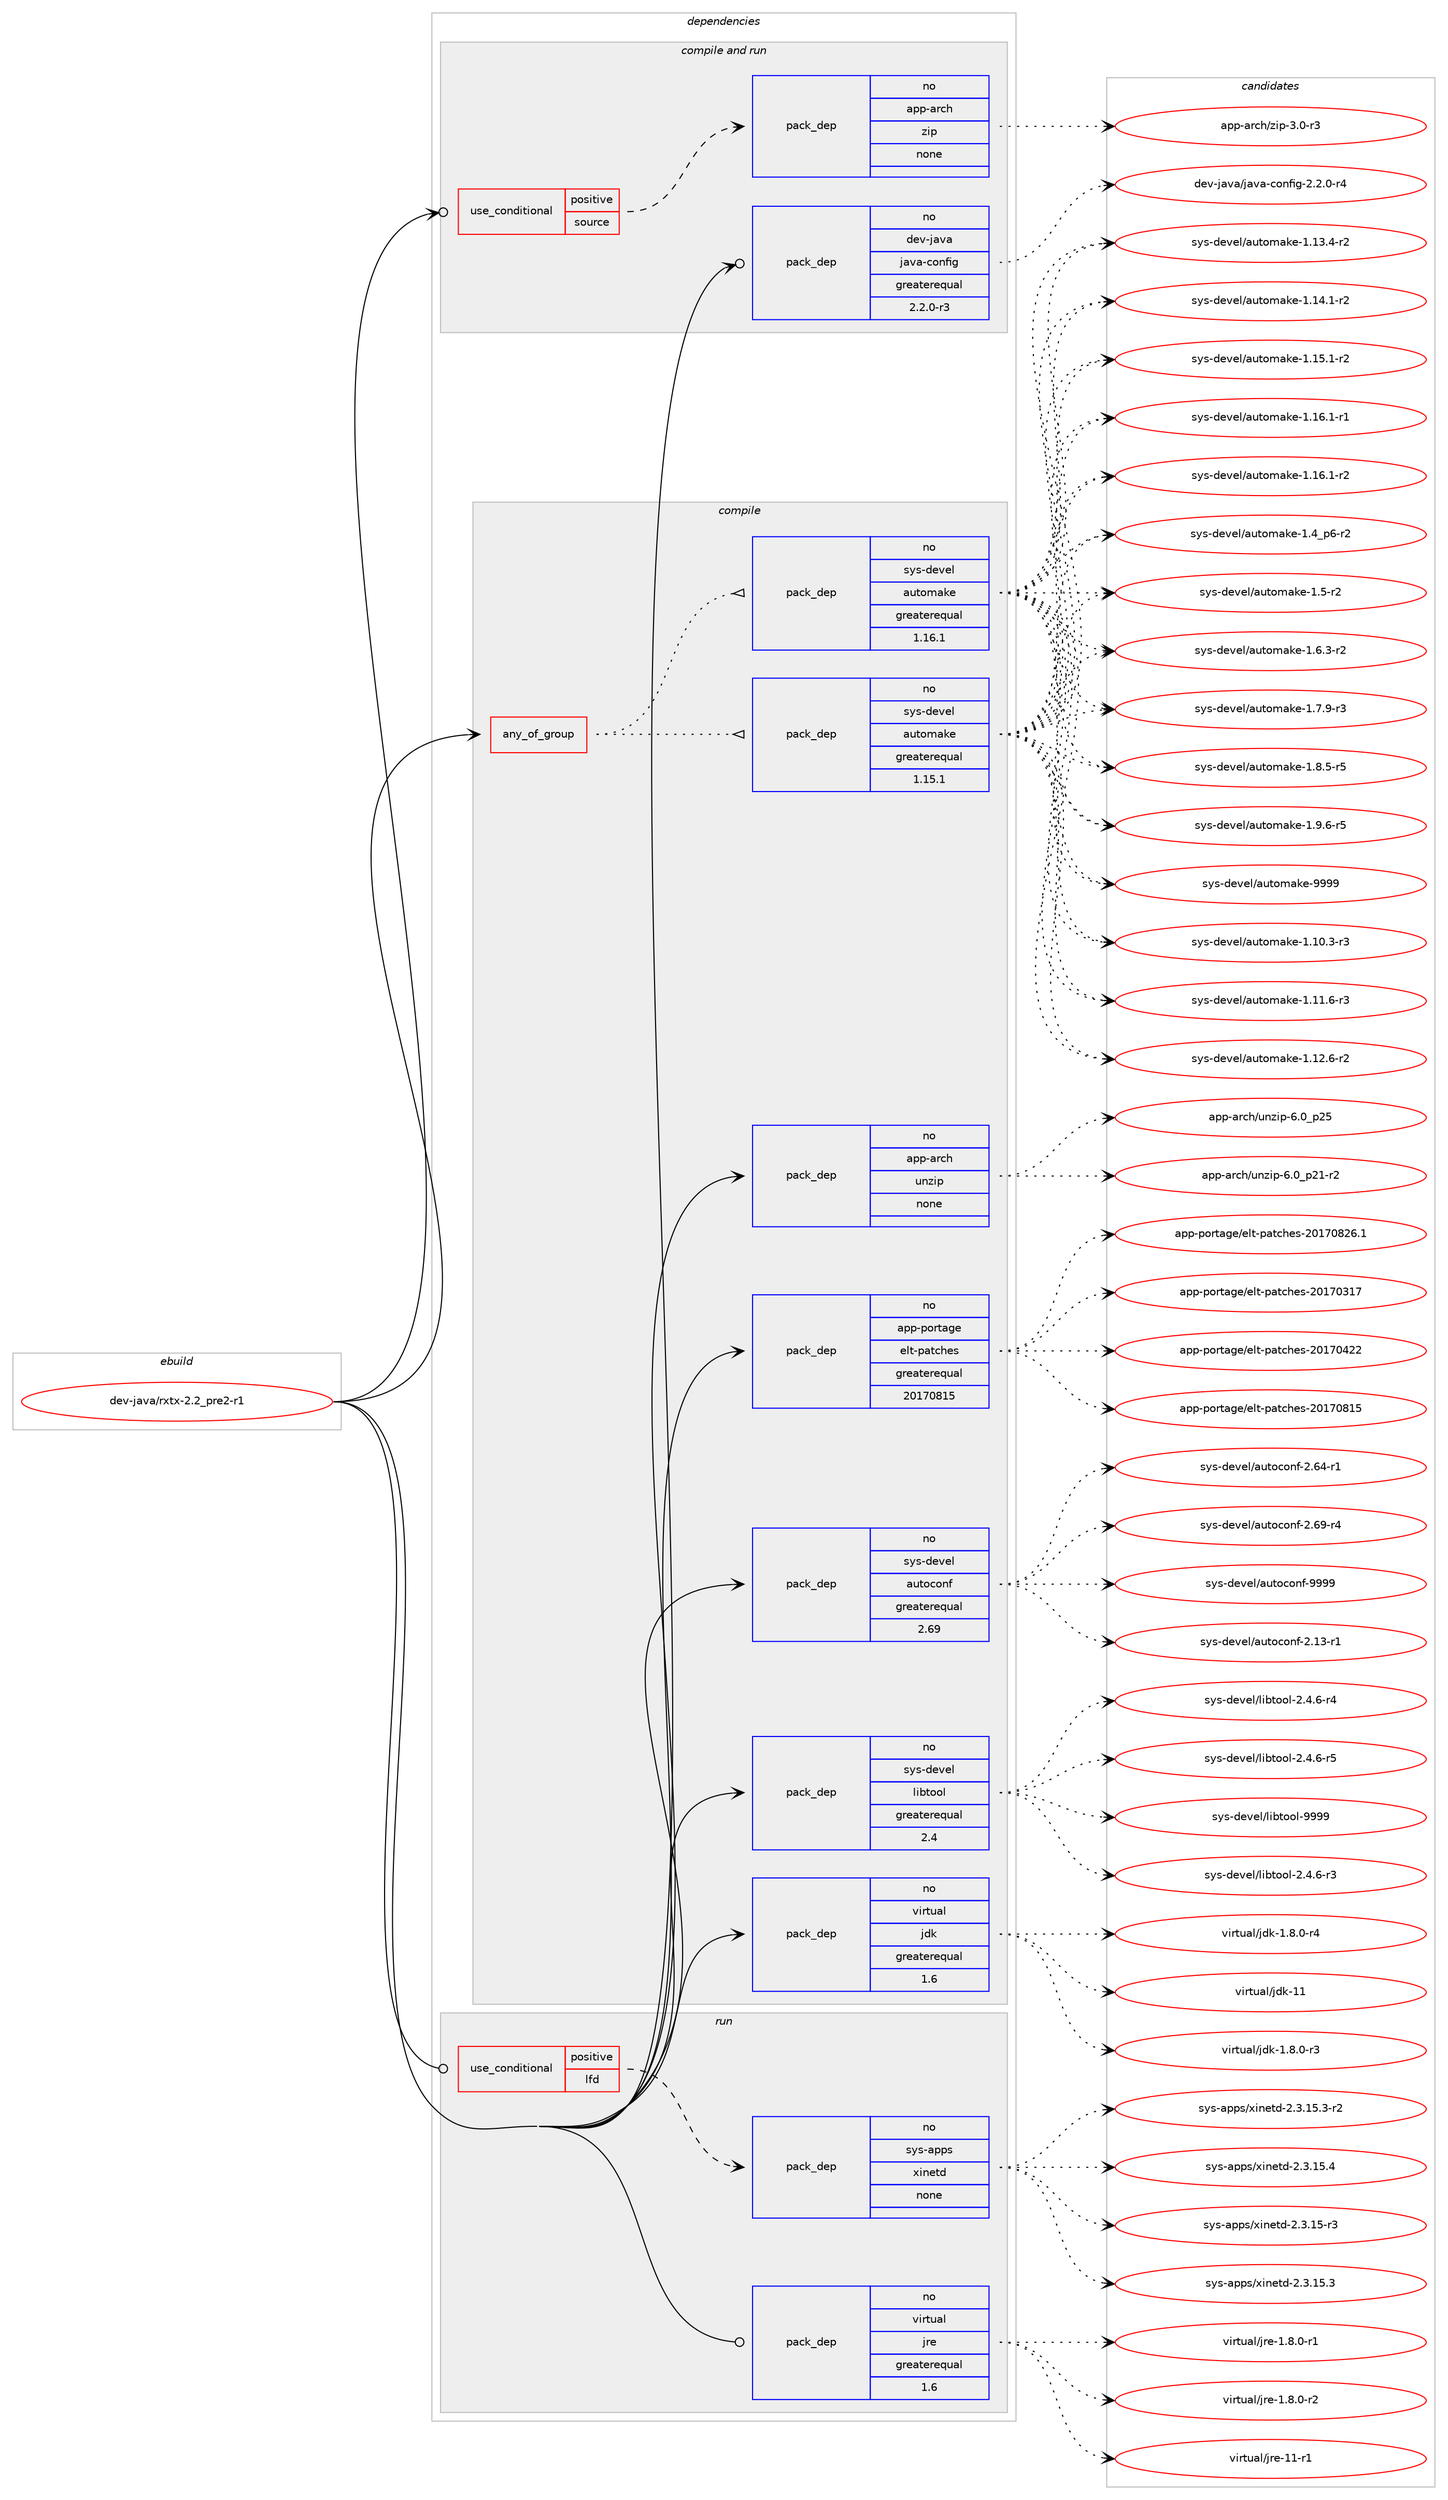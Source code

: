 digraph prolog {

# *************
# Graph options
# *************

newrank=true;
concentrate=true;
compound=true;
graph [rankdir=LR,fontname=Helvetica,fontsize=10,ranksep=1.5];#, ranksep=2.5, nodesep=0.2];
edge  [arrowhead=vee];
node  [fontname=Helvetica,fontsize=10];

# **********
# The ebuild
# **********

subgraph cluster_leftcol {
color=gray;
rank=same;
label=<<i>ebuild</i>>;
id [label="dev-java/rxtx-2.2_pre2-r1", color=red, width=4, href="../dev-java/rxtx-2.2_pre2-r1.svg"];
}

# ****************
# The dependencies
# ****************

subgraph cluster_midcol {
color=gray;
label=<<i>dependencies</i>>;
subgraph cluster_compile {
fillcolor="#eeeeee";
style=filled;
label=<<i>compile</i>>;
subgraph any10834 {
dependency556239 [label=<<TABLE BORDER="0" CELLBORDER="1" CELLSPACING="0" CELLPADDING="4"><TR><TD CELLPADDING="10">any_of_group</TD></TR></TABLE>>, shape=none, color=red];subgraph pack415665 {
dependency556240 [label=<<TABLE BORDER="0" CELLBORDER="1" CELLSPACING="0" CELLPADDING="4" WIDTH="220"><TR><TD ROWSPAN="6" CELLPADDING="30">pack_dep</TD></TR><TR><TD WIDTH="110">no</TD></TR><TR><TD>sys-devel</TD></TR><TR><TD>automake</TD></TR><TR><TD>greaterequal</TD></TR><TR><TD>1.16.1</TD></TR></TABLE>>, shape=none, color=blue];
}
dependency556239:e -> dependency556240:w [weight=20,style="dotted",arrowhead="oinv"];
subgraph pack415666 {
dependency556241 [label=<<TABLE BORDER="0" CELLBORDER="1" CELLSPACING="0" CELLPADDING="4" WIDTH="220"><TR><TD ROWSPAN="6" CELLPADDING="30">pack_dep</TD></TR><TR><TD WIDTH="110">no</TD></TR><TR><TD>sys-devel</TD></TR><TR><TD>automake</TD></TR><TR><TD>greaterequal</TD></TR><TR><TD>1.15.1</TD></TR></TABLE>>, shape=none, color=blue];
}
dependency556239:e -> dependency556241:w [weight=20,style="dotted",arrowhead="oinv"];
}
id:e -> dependency556239:w [weight=20,style="solid",arrowhead="vee"];
subgraph pack415667 {
dependency556242 [label=<<TABLE BORDER="0" CELLBORDER="1" CELLSPACING="0" CELLPADDING="4" WIDTH="220"><TR><TD ROWSPAN="6" CELLPADDING="30">pack_dep</TD></TR><TR><TD WIDTH="110">no</TD></TR><TR><TD>app-arch</TD></TR><TR><TD>unzip</TD></TR><TR><TD>none</TD></TR><TR><TD></TD></TR></TABLE>>, shape=none, color=blue];
}
id:e -> dependency556242:w [weight=20,style="solid",arrowhead="vee"];
subgraph pack415668 {
dependency556243 [label=<<TABLE BORDER="0" CELLBORDER="1" CELLSPACING="0" CELLPADDING="4" WIDTH="220"><TR><TD ROWSPAN="6" CELLPADDING="30">pack_dep</TD></TR><TR><TD WIDTH="110">no</TD></TR><TR><TD>app-portage</TD></TR><TR><TD>elt-patches</TD></TR><TR><TD>greaterequal</TD></TR><TR><TD>20170815</TD></TR></TABLE>>, shape=none, color=blue];
}
id:e -> dependency556243:w [weight=20,style="solid",arrowhead="vee"];
subgraph pack415669 {
dependency556244 [label=<<TABLE BORDER="0" CELLBORDER="1" CELLSPACING="0" CELLPADDING="4" WIDTH="220"><TR><TD ROWSPAN="6" CELLPADDING="30">pack_dep</TD></TR><TR><TD WIDTH="110">no</TD></TR><TR><TD>sys-devel</TD></TR><TR><TD>autoconf</TD></TR><TR><TD>greaterequal</TD></TR><TR><TD>2.69</TD></TR></TABLE>>, shape=none, color=blue];
}
id:e -> dependency556244:w [weight=20,style="solid",arrowhead="vee"];
subgraph pack415670 {
dependency556245 [label=<<TABLE BORDER="0" CELLBORDER="1" CELLSPACING="0" CELLPADDING="4" WIDTH="220"><TR><TD ROWSPAN="6" CELLPADDING="30">pack_dep</TD></TR><TR><TD WIDTH="110">no</TD></TR><TR><TD>sys-devel</TD></TR><TR><TD>libtool</TD></TR><TR><TD>greaterequal</TD></TR><TR><TD>2.4</TD></TR></TABLE>>, shape=none, color=blue];
}
id:e -> dependency556245:w [weight=20,style="solid",arrowhead="vee"];
subgraph pack415671 {
dependency556246 [label=<<TABLE BORDER="0" CELLBORDER="1" CELLSPACING="0" CELLPADDING="4" WIDTH="220"><TR><TD ROWSPAN="6" CELLPADDING="30">pack_dep</TD></TR><TR><TD WIDTH="110">no</TD></TR><TR><TD>virtual</TD></TR><TR><TD>jdk</TD></TR><TR><TD>greaterequal</TD></TR><TR><TD>1.6</TD></TR></TABLE>>, shape=none, color=blue];
}
id:e -> dependency556246:w [weight=20,style="solid",arrowhead="vee"];
}
subgraph cluster_compileandrun {
fillcolor="#eeeeee";
style=filled;
label=<<i>compile and run</i>>;
subgraph cond129383 {
dependency556247 [label=<<TABLE BORDER="0" CELLBORDER="1" CELLSPACING="0" CELLPADDING="4"><TR><TD ROWSPAN="3" CELLPADDING="10">use_conditional</TD></TR><TR><TD>positive</TD></TR><TR><TD>source</TD></TR></TABLE>>, shape=none, color=red];
subgraph pack415672 {
dependency556248 [label=<<TABLE BORDER="0" CELLBORDER="1" CELLSPACING="0" CELLPADDING="4" WIDTH="220"><TR><TD ROWSPAN="6" CELLPADDING="30">pack_dep</TD></TR><TR><TD WIDTH="110">no</TD></TR><TR><TD>app-arch</TD></TR><TR><TD>zip</TD></TR><TR><TD>none</TD></TR><TR><TD></TD></TR></TABLE>>, shape=none, color=blue];
}
dependency556247:e -> dependency556248:w [weight=20,style="dashed",arrowhead="vee"];
}
id:e -> dependency556247:w [weight=20,style="solid",arrowhead="odotvee"];
subgraph pack415673 {
dependency556249 [label=<<TABLE BORDER="0" CELLBORDER="1" CELLSPACING="0" CELLPADDING="4" WIDTH="220"><TR><TD ROWSPAN="6" CELLPADDING="30">pack_dep</TD></TR><TR><TD WIDTH="110">no</TD></TR><TR><TD>dev-java</TD></TR><TR><TD>java-config</TD></TR><TR><TD>greaterequal</TD></TR><TR><TD>2.2.0-r3</TD></TR></TABLE>>, shape=none, color=blue];
}
id:e -> dependency556249:w [weight=20,style="solid",arrowhead="odotvee"];
}
subgraph cluster_run {
fillcolor="#eeeeee";
style=filled;
label=<<i>run</i>>;
subgraph cond129384 {
dependency556250 [label=<<TABLE BORDER="0" CELLBORDER="1" CELLSPACING="0" CELLPADDING="4"><TR><TD ROWSPAN="3" CELLPADDING="10">use_conditional</TD></TR><TR><TD>positive</TD></TR><TR><TD>lfd</TD></TR></TABLE>>, shape=none, color=red];
subgraph pack415674 {
dependency556251 [label=<<TABLE BORDER="0" CELLBORDER="1" CELLSPACING="0" CELLPADDING="4" WIDTH="220"><TR><TD ROWSPAN="6" CELLPADDING="30">pack_dep</TD></TR><TR><TD WIDTH="110">no</TD></TR><TR><TD>sys-apps</TD></TR><TR><TD>xinetd</TD></TR><TR><TD>none</TD></TR><TR><TD></TD></TR></TABLE>>, shape=none, color=blue];
}
dependency556250:e -> dependency556251:w [weight=20,style="dashed",arrowhead="vee"];
}
id:e -> dependency556250:w [weight=20,style="solid",arrowhead="odot"];
subgraph pack415675 {
dependency556252 [label=<<TABLE BORDER="0" CELLBORDER="1" CELLSPACING="0" CELLPADDING="4" WIDTH="220"><TR><TD ROWSPAN="6" CELLPADDING="30">pack_dep</TD></TR><TR><TD WIDTH="110">no</TD></TR><TR><TD>virtual</TD></TR><TR><TD>jre</TD></TR><TR><TD>greaterequal</TD></TR><TR><TD>1.6</TD></TR></TABLE>>, shape=none, color=blue];
}
id:e -> dependency556252:w [weight=20,style="solid",arrowhead="odot"];
}
}

# **************
# The candidates
# **************

subgraph cluster_choices {
rank=same;
color=gray;
label=<<i>candidates</i>>;

subgraph choice415665 {
color=black;
nodesep=1;
choice11512111545100101118101108479711711611110997107101454946494846514511451 [label="sys-devel/automake-1.10.3-r3", color=red, width=4,href="../sys-devel/automake-1.10.3-r3.svg"];
choice11512111545100101118101108479711711611110997107101454946494946544511451 [label="sys-devel/automake-1.11.6-r3", color=red, width=4,href="../sys-devel/automake-1.11.6-r3.svg"];
choice11512111545100101118101108479711711611110997107101454946495046544511450 [label="sys-devel/automake-1.12.6-r2", color=red, width=4,href="../sys-devel/automake-1.12.6-r2.svg"];
choice11512111545100101118101108479711711611110997107101454946495146524511450 [label="sys-devel/automake-1.13.4-r2", color=red, width=4,href="../sys-devel/automake-1.13.4-r2.svg"];
choice11512111545100101118101108479711711611110997107101454946495246494511450 [label="sys-devel/automake-1.14.1-r2", color=red, width=4,href="../sys-devel/automake-1.14.1-r2.svg"];
choice11512111545100101118101108479711711611110997107101454946495346494511450 [label="sys-devel/automake-1.15.1-r2", color=red, width=4,href="../sys-devel/automake-1.15.1-r2.svg"];
choice11512111545100101118101108479711711611110997107101454946495446494511449 [label="sys-devel/automake-1.16.1-r1", color=red, width=4,href="../sys-devel/automake-1.16.1-r1.svg"];
choice11512111545100101118101108479711711611110997107101454946495446494511450 [label="sys-devel/automake-1.16.1-r2", color=red, width=4,href="../sys-devel/automake-1.16.1-r2.svg"];
choice115121115451001011181011084797117116111109971071014549465295112544511450 [label="sys-devel/automake-1.4_p6-r2", color=red, width=4,href="../sys-devel/automake-1.4_p6-r2.svg"];
choice11512111545100101118101108479711711611110997107101454946534511450 [label="sys-devel/automake-1.5-r2", color=red, width=4,href="../sys-devel/automake-1.5-r2.svg"];
choice115121115451001011181011084797117116111109971071014549465446514511450 [label="sys-devel/automake-1.6.3-r2", color=red, width=4,href="../sys-devel/automake-1.6.3-r2.svg"];
choice115121115451001011181011084797117116111109971071014549465546574511451 [label="sys-devel/automake-1.7.9-r3", color=red, width=4,href="../sys-devel/automake-1.7.9-r3.svg"];
choice115121115451001011181011084797117116111109971071014549465646534511453 [label="sys-devel/automake-1.8.5-r5", color=red, width=4,href="../sys-devel/automake-1.8.5-r5.svg"];
choice115121115451001011181011084797117116111109971071014549465746544511453 [label="sys-devel/automake-1.9.6-r5", color=red, width=4,href="../sys-devel/automake-1.9.6-r5.svg"];
choice115121115451001011181011084797117116111109971071014557575757 [label="sys-devel/automake-9999", color=red, width=4,href="../sys-devel/automake-9999.svg"];
dependency556240:e -> choice11512111545100101118101108479711711611110997107101454946494846514511451:w [style=dotted,weight="100"];
dependency556240:e -> choice11512111545100101118101108479711711611110997107101454946494946544511451:w [style=dotted,weight="100"];
dependency556240:e -> choice11512111545100101118101108479711711611110997107101454946495046544511450:w [style=dotted,weight="100"];
dependency556240:e -> choice11512111545100101118101108479711711611110997107101454946495146524511450:w [style=dotted,weight="100"];
dependency556240:e -> choice11512111545100101118101108479711711611110997107101454946495246494511450:w [style=dotted,weight="100"];
dependency556240:e -> choice11512111545100101118101108479711711611110997107101454946495346494511450:w [style=dotted,weight="100"];
dependency556240:e -> choice11512111545100101118101108479711711611110997107101454946495446494511449:w [style=dotted,weight="100"];
dependency556240:e -> choice11512111545100101118101108479711711611110997107101454946495446494511450:w [style=dotted,weight="100"];
dependency556240:e -> choice115121115451001011181011084797117116111109971071014549465295112544511450:w [style=dotted,weight="100"];
dependency556240:e -> choice11512111545100101118101108479711711611110997107101454946534511450:w [style=dotted,weight="100"];
dependency556240:e -> choice115121115451001011181011084797117116111109971071014549465446514511450:w [style=dotted,weight="100"];
dependency556240:e -> choice115121115451001011181011084797117116111109971071014549465546574511451:w [style=dotted,weight="100"];
dependency556240:e -> choice115121115451001011181011084797117116111109971071014549465646534511453:w [style=dotted,weight="100"];
dependency556240:e -> choice115121115451001011181011084797117116111109971071014549465746544511453:w [style=dotted,weight="100"];
dependency556240:e -> choice115121115451001011181011084797117116111109971071014557575757:w [style=dotted,weight="100"];
}
subgraph choice415666 {
color=black;
nodesep=1;
choice11512111545100101118101108479711711611110997107101454946494846514511451 [label="sys-devel/automake-1.10.3-r3", color=red, width=4,href="../sys-devel/automake-1.10.3-r3.svg"];
choice11512111545100101118101108479711711611110997107101454946494946544511451 [label="sys-devel/automake-1.11.6-r3", color=red, width=4,href="../sys-devel/automake-1.11.6-r3.svg"];
choice11512111545100101118101108479711711611110997107101454946495046544511450 [label="sys-devel/automake-1.12.6-r2", color=red, width=4,href="../sys-devel/automake-1.12.6-r2.svg"];
choice11512111545100101118101108479711711611110997107101454946495146524511450 [label="sys-devel/automake-1.13.4-r2", color=red, width=4,href="../sys-devel/automake-1.13.4-r2.svg"];
choice11512111545100101118101108479711711611110997107101454946495246494511450 [label="sys-devel/automake-1.14.1-r2", color=red, width=4,href="../sys-devel/automake-1.14.1-r2.svg"];
choice11512111545100101118101108479711711611110997107101454946495346494511450 [label="sys-devel/automake-1.15.1-r2", color=red, width=4,href="../sys-devel/automake-1.15.1-r2.svg"];
choice11512111545100101118101108479711711611110997107101454946495446494511449 [label="sys-devel/automake-1.16.1-r1", color=red, width=4,href="../sys-devel/automake-1.16.1-r1.svg"];
choice11512111545100101118101108479711711611110997107101454946495446494511450 [label="sys-devel/automake-1.16.1-r2", color=red, width=4,href="../sys-devel/automake-1.16.1-r2.svg"];
choice115121115451001011181011084797117116111109971071014549465295112544511450 [label="sys-devel/automake-1.4_p6-r2", color=red, width=4,href="../sys-devel/automake-1.4_p6-r2.svg"];
choice11512111545100101118101108479711711611110997107101454946534511450 [label="sys-devel/automake-1.5-r2", color=red, width=4,href="../sys-devel/automake-1.5-r2.svg"];
choice115121115451001011181011084797117116111109971071014549465446514511450 [label="sys-devel/automake-1.6.3-r2", color=red, width=4,href="../sys-devel/automake-1.6.3-r2.svg"];
choice115121115451001011181011084797117116111109971071014549465546574511451 [label="sys-devel/automake-1.7.9-r3", color=red, width=4,href="../sys-devel/automake-1.7.9-r3.svg"];
choice115121115451001011181011084797117116111109971071014549465646534511453 [label="sys-devel/automake-1.8.5-r5", color=red, width=4,href="../sys-devel/automake-1.8.5-r5.svg"];
choice115121115451001011181011084797117116111109971071014549465746544511453 [label="sys-devel/automake-1.9.6-r5", color=red, width=4,href="../sys-devel/automake-1.9.6-r5.svg"];
choice115121115451001011181011084797117116111109971071014557575757 [label="sys-devel/automake-9999", color=red, width=4,href="../sys-devel/automake-9999.svg"];
dependency556241:e -> choice11512111545100101118101108479711711611110997107101454946494846514511451:w [style=dotted,weight="100"];
dependency556241:e -> choice11512111545100101118101108479711711611110997107101454946494946544511451:w [style=dotted,weight="100"];
dependency556241:e -> choice11512111545100101118101108479711711611110997107101454946495046544511450:w [style=dotted,weight="100"];
dependency556241:e -> choice11512111545100101118101108479711711611110997107101454946495146524511450:w [style=dotted,weight="100"];
dependency556241:e -> choice11512111545100101118101108479711711611110997107101454946495246494511450:w [style=dotted,weight="100"];
dependency556241:e -> choice11512111545100101118101108479711711611110997107101454946495346494511450:w [style=dotted,weight="100"];
dependency556241:e -> choice11512111545100101118101108479711711611110997107101454946495446494511449:w [style=dotted,weight="100"];
dependency556241:e -> choice11512111545100101118101108479711711611110997107101454946495446494511450:w [style=dotted,weight="100"];
dependency556241:e -> choice115121115451001011181011084797117116111109971071014549465295112544511450:w [style=dotted,weight="100"];
dependency556241:e -> choice11512111545100101118101108479711711611110997107101454946534511450:w [style=dotted,weight="100"];
dependency556241:e -> choice115121115451001011181011084797117116111109971071014549465446514511450:w [style=dotted,weight="100"];
dependency556241:e -> choice115121115451001011181011084797117116111109971071014549465546574511451:w [style=dotted,weight="100"];
dependency556241:e -> choice115121115451001011181011084797117116111109971071014549465646534511453:w [style=dotted,weight="100"];
dependency556241:e -> choice115121115451001011181011084797117116111109971071014549465746544511453:w [style=dotted,weight="100"];
dependency556241:e -> choice115121115451001011181011084797117116111109971071014557575757:w [style=dotted,weight="100"];
}
subgraph choice415667 {
color=black;
nodesep=1;
choice9711211245971149910447117110122105112455446489511250494511450 [label="app-arch/unzip-6.0_p21-r2", color=red, width=4,href="../app-arch/unzip-6.0_p21-r2.svg"];
choice971121124597114991044711711012210511245544648951125053 [label="app-arch/unzip-6.0_p25", color=red, width=4,href="../app-arch/unzip-6.0_p25.svg"];
dependency556242:e -> choice9711211245971149910447117110122105112455446489511250494511450:w [style=dotted,weight="100"];
dependency556242:e -> choice971121124597114991044711711012210511245544648951125053:w [style=dotted,weight="100"];
}
subgraph choice415668 {
color=black;
nodesep=1;
choice97112112451121111141169710310147101108116451129711699104101115455048495548514955 [label="app-portage/elt-patches-20170317", color=red, width=4,href="../app-portage/elt-patches-20170317.svg"];
choice97112112451121111141169710310147101108116451129711699104101115455048495548525050 [label="app-portage/elt-patches-20170422", color=red, width=4,href="../app-portage/elt-patches-20170422.svg"];
choice97112112451121111141169710310147101108116451129711699104101115455048495548564953 [label="app-portage/elt-patches-20170815", color=red, width=4,href="../app-portage/elt-patches-20170815.svg"];
choice971121124511211111411697103101471011081164511297116991041011154550484955485650544649 [label="app-portage/elt-patches-20170826.1", color=red, width=4,href="../app-portage/elt-patches-20170826.1.svg"];
dependency556243:e -> choice97112112451121111141169710310147101108116451129711699104101115455048495548514955:w [style=dotted,weight="100"];
dependency556243:e -> choice97112112451121111141169710310147101108116451129711699104101115455048495548525050:w [style=dotted,weight="100"];
dependency556243:e -> choice97112112451121111141169710310147101108116451129711699104101115455048495548564953:w [style=dotted,weight="100"];
dependency556243:e -> choice971121124511211111411697103101471011081164511297116991041011154550484955485650544649:w [style=dotted,weight="100"];
}
subgraph choice415669 {
color=black;
nodesep=1;
choice1151211154510010111810110847971171161119911111010245504649514511449 [label="sys-devel/autoconf-2.13-r1", color=red, width=4,href="../sys-devel/autoconf-2.13-r1.svg"];
choice1151211154510010111810110847971171161119911111010245504654524511449 [label="sys-devel/autoconf-2.64-r1", color=red, width=4,href="../sys-devel/autoconf-2.64-r1.svg"];
choice1151211154510010111810110847971171161119911111010245504654574511452 [label="sys-devel/autoconf-2.69-r4", color=red, width=4,href="../sys-devel/autoconf-2.69-r4.svg"];
choice115121115451001011181011084797117116111991111101024557575757 [label="sys-devel/autoconf-9999", color=red, width=4,href="../sys-devel/autoconf-9999.svg"];
dependency556244:e -> choice1151211154510010111810110847971171161119911111010245504649514511449:w [style=dotted,weight="100"];
dependency556244:e -> choice1151211154510010111810110847971171161119911111010245504654524511449:w [style=dotted,weight="100"];
dependency556244:e -> choice1151211154510010111810110847971171161119911111010245504654574511452:w [style=dotted,weight="100"];
dependency556244:e -> choice115121115451001011181011084797117116111991111101024557575757:w [style=dotted,weight="100"];
}
subgraph choice415670 {
color=black;
nodesep=1;
choice1151211154510010111810110847108105981161111111084550465246544511451 [label="sys-devel/libtool-2.4.6-r3", color=red, width=4,href="../sys-devel/libtool-2.4.6-r3.svg"];
choice1151211154510010111810110847108105981161111111084550465246544511452 [label="sys-devel/libtool-2.4.6-r4", color=red, width=4,href="../sys-devel/libtool-2.4.6-r4.svg"];
choice1151211154510010111810110847108105981161111111084550465246544511453 [label="sys-devel/libtool-2.4.6-r5", color=red, width=4,href="../sys-devel/libtool-2.4.6-r5.svg"];
choice1151211154510010111810110847108105981161111111084557575757 [label="sys-devel/libtool-9999", color=red, width=4,href="../sys-devel/libtool-9999.svg"];
dependency556245:e -> choice1151211154510010111810110847108105981161111111084550465246544511451:w [style=dotted,weight="100"];
dependency556245:e -> choice1151211154510010111810110847108105981161111111084550465246544511452:w [style=dotted,weight="100"];
dependency556245:e -> choice1151211154510010111810110847108105981161111111084550465246544511453:w [style=dotted,weight="100"];
dependency556245:e -> choice1151211154510010111810110847108105981161111111084557575757:w [style=dotted,weight="100"];
}
subgraph choice415671 {
color=black;
nodesep=1;
choice11810511411611797108471061001074549465646484511451 [label="virtual/jdk-1.8.0-r3", color=red, width=4,href="../virtual/jdk-1.8.0-r3.svg"];
choice11810511411611797108471061001074549465646484511452 [label="virtual/jdk-1.8.0-r4", color=red, width=4,href="../virtual/jdk-1.8.0-r4.svg"];
choice1181051141161179710847106100107454949 [label="virtual/jdk-11", color=red, width=4,href="../virtual/jdk-11.svg"];
dependency556246:e -> choice11810511411611797108471061001074549465646484511451:w [style=dotted,weight="100"];
dependency556246:e -> choice11810511411611797108471061001074549465646484511452:w [style=dotted,weight="100"];
dependency556246:e -> choice1181051141161179710847106100107454949:w [style=dotted,weight="100"];
}
subgraph choice415672 {
color=black;
nodesep=1;
choice9711211245971149910447122105112455146484511451 [label="app-arch/zip-3.0-r3", color=red, width=4,href="../app-arch/zip-3.0-r3.svg"];
dependency556248:e -> choice9711211245971149910447122105112455146484511451:w [style=dotted,weight="100"];
}
subgraph choice415673 {
color=black;
nodesep=1;
choice10010111845106971189747106971189745991111101021051034550465046484511452 [label="dev-java/java-config-2.2.0-r4", color=red, width=4,href="../dev-java/java-config-2.2.0-r4.svg"];
dependency556249:e -> choice10010111845106971189747106971189745991111101021051034550465046484511452:w [style=dotted,weight="100"];
}
subgraph choice415674 {
color=black;
nodesep=1;
choice115121115459711211211547120105110101116100455046514649534511451 [label="sys-apps/xinetd-2.3.15-r3", color=red, width=4,href="../sys-apps/xinetd-2.3.15-r3.svg"];
choice115121115459711211211547120105110101116100455046514649534651 [label="sys-apps/xinetd-2.3.15.3", color=red, width=4,href="../sys-apps/xinetd-2.3.15.3.svg"];
choice1151211154597112112115471201051101011161004550465146495346514511450 [label="sys-apps/xinetd-2.3.15.3-r2", color=red, width=4,href="../sys-apps/xinetd-2.3.15.3-r2.svg"];
choice115121115459711211211547120105110101116100455046514649534652 [label="sys-apps/xinetd-2.3.15.4", color=red, width=4,href="../sys-apps/xinetd-2.3.15.4.svg"];
dependency556251:e -> choice115121115459711211211547120105110101116100455046514649534511451:w [style=dotted,weight="100"];
dependency556251:e -> choice115121115459711211211547120105110101116100455046514649534651:w [style=dotted,weight="100"];
dependency556251:e -> choice1151211154597112112115471201051101011161004550465146495346514511450:w [style=dotted,weight="100"];
dependency556251:e -> choice115121115459711211211547120105110101116100455046514649534652:w [style=dotted,weight="100"];
}
subgraph choice415675 {
color=black;
nodesep=1;
choice11810511411611797108471061141014549465646484511449 [label="virtual/jre-1.8.0-r1", color=red, width=4,href="../virtual/jre-1.8.0-r1.svg"];
choice11810511411611797108471061141014549465646484511450 [label="virtual/jre-1.8.0-r2", color=red, width=4,href="../virtual/jre-1.8.0-r2.svg"];
choice11810511411611797108471061141014549494511449 [label="virtual/jre-11-r1", color=red, width=4,href="../virtual/jre-11-r1.svg"];
dependency556252:e -> choice11810511411611797108471061141014549465646484511449:w [style=dotted,weight="100"];
dependency556252:e -> choice11810511411611797108471061141014549465646484511450:w [style=dotted,weight="100"];
dependency556252:e -> choice11810511411611797108471061141014549494511449:w [style=dotted,weight="100"];
}
}

}
